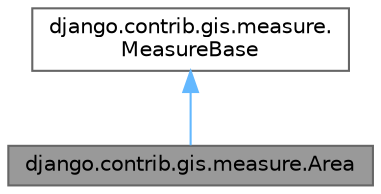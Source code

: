 digraph "django.contrib.gis.measure.Area"
{
 // LATEX_PDF_SIZE
  bgcolor="transparent";
  edge [fontname=Helvetica,fontsize=10,labelfontname=Helvetica,labelfontsize=10];
  node [fontname=Helvetica,fontsize=10,shape=box,height=0.2,width=0.4];
  Node1 [id="Node000001",label="django.contrib.gis.measure.Area",height=0.2,width=0.4,color="gray40", fillcolor="grey60", style="filled", fontcolor="black",tooltip=" "];
  Node2 -> Node1 [id="edge1_Node000001_Node000002",dir="back",color="steelblue1",style="solid",tooltip=" "];
  Node2 [id="Node000002",label="django.contrib.gis.measure.\lMeasureBase",height=0.2,width=0.4,color="gray40", fillcolor="white", style="filled",URL="$classdjango_1_1contrib_1_1gis_1_1measure_1_1_measure_base.html",tooltip=" "];
}
